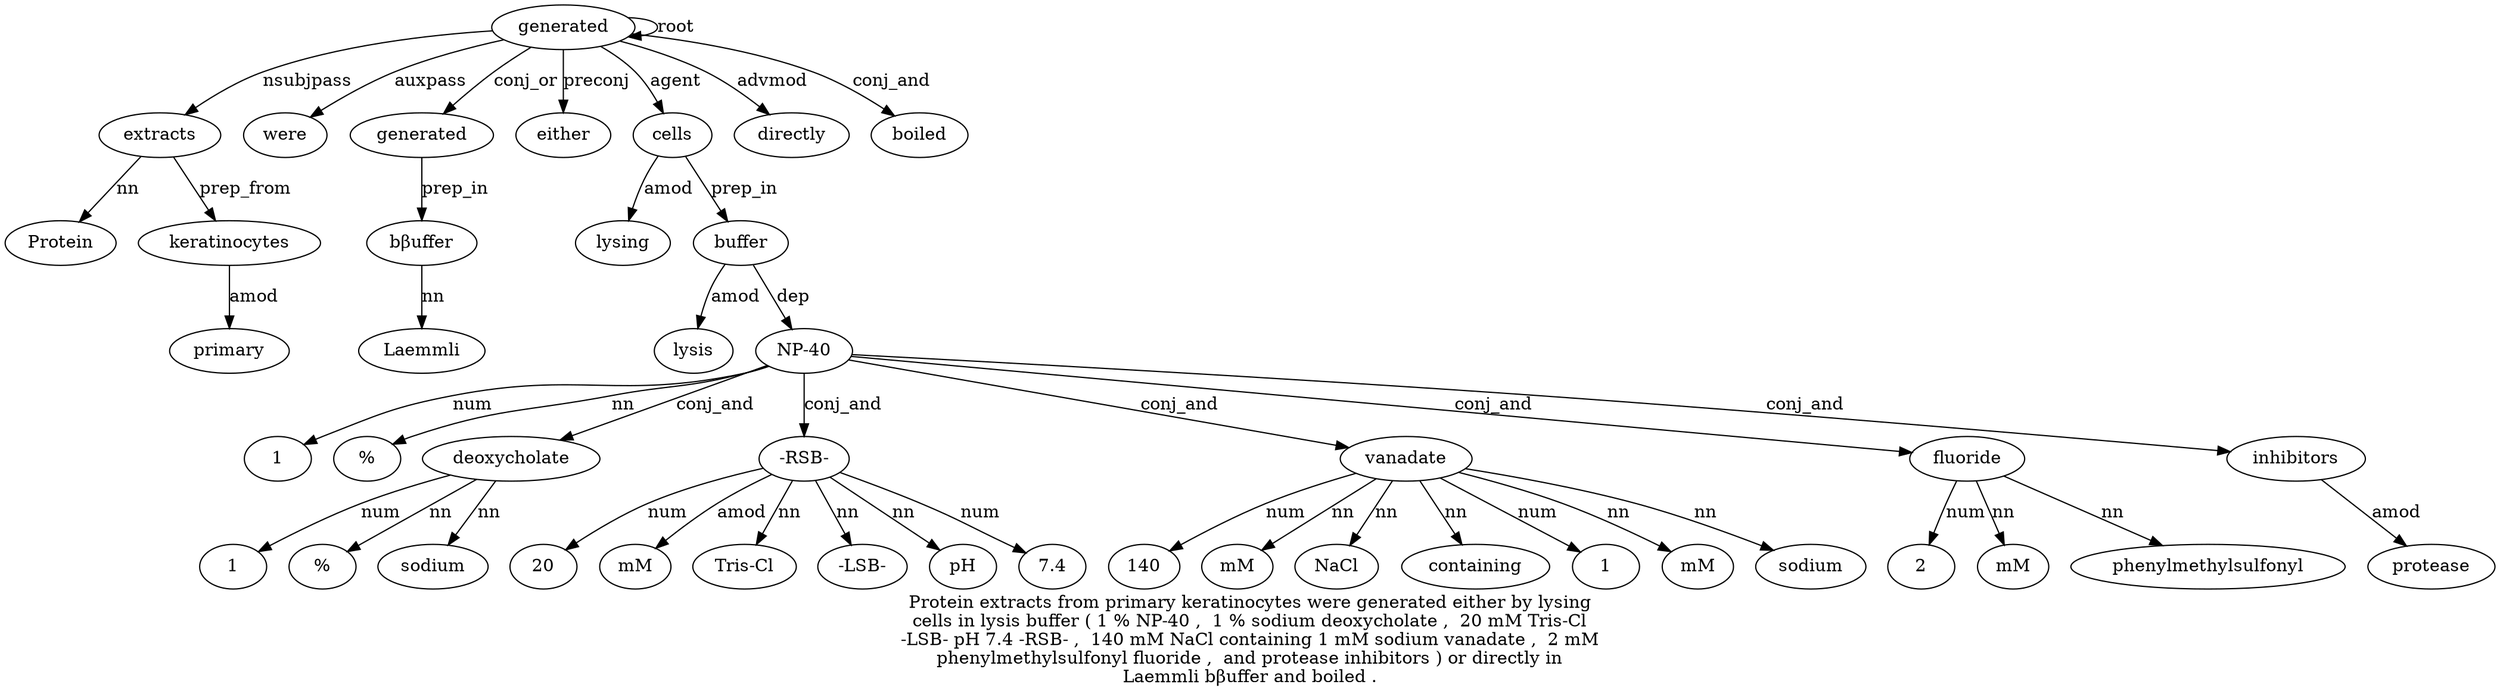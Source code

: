 digraph "Protein extracts from primary keratinocytes were generated either by lysing cells in lysis buffer ( 1 % NP-40 ,  1 % sodium deoxycholate ,  20 mM Tris-Cl -LSB- pH 7.4 -RSB- ,  140 mM NaCl containing 1 mM sodium vanadate ,  2 mM phenylmethylsulfonyl fluoride ,  and protease inhibitors ) or directly in Laemmli bβuffer and boiled ." {
label="Protein extracts from primary keratinocytes were generated either by lysing
cells in lysis buffer ( 1 % NP-40 ,  1 % sodium deoxycholate ,  20 mM Tris-Cl
-LSB- pH 7.4 -RSB- ,  140 mM NaCl containing 1 mM sodium vanadate ,  2 mM
phenylmethylsulfonyl fluoride ,  and protease inhibitors ) or directly in
Laemmli bβuffer and boiled .";
extracts2 [style=filled, fillcolor=white, label=extracts];
Protein1 [style=filled, fillcolor=white, label=Protein];
extracts2 -> Protein1  [label=nn];
generated7 [style=filled, fillcolor=white, label=generated];
generated7 -> extracts2  [label=nsubjpass];
keratinocytes5 [style=filled, fillcolor=white, label=keratinocytes];
primary4 [style=filled, fillcolor=white, label=primary];
keratinocytes5 -> primary4  [label=amod];
extracts2 -> keratinocytes5  [label=prep_from];
were6 [style=filled, fillcolor=white, label=were];
generated7 -> were6  [label=auxpass];
generated7 -> generated7  [label=root];
"generated7'" [style=filled, fillcolor=white, label=generated];
generated7 -> "generated7'"  [label=conj_or];
either8 [style=filled, fillcolor=white, label=either];
generated7 -> either8  [label=preconj];
cells11 [style=filled, fillcolor=white, label=cells];
lysing10 [style=filled, fillcolor=white, label=lysing];
cells11 -> lysing10  [label=amod];
generated7 -> cells11  [label=agent];
buffer14 [style=filled, fillcolor=white, label=buffer];
lysis13 [style=filled, fillcolor=white, label=lysis];
buffer14 -> lysis13  [label=amod];
cells11 -> buffer14  [label=prep_in];
"NP-4018" [style=filled, fillcolor=white, label="NP-40"];
116 [style=filled, fillcolor=white, label=1];
"NP-4018" -> 116  [label=num];
"%17" [style=filled, fillcolor=white, label="%"];
"NP-4018" -> "%17"  [label=nn];
buffer14 -> "NP-4018"  [label=dep];
deoxycholate23 [style=filled, fillcolor=white, label=deoxycholate];
120 [style=filled, fillcolor=white, label=1];
deoxycholate23 -> 120  [label=num];
"%21" [style=filled, fillcolor=white, label="%"];
deoxycholate23 -> "%21"  [label=nn];
sodium22 [style=filled, fillcolor=white, label=sodium];
deoxycholate23 -> sodium22  [label=nn];
"NP-4018" -> deoxycholate23  [label=conj_and];
"-RSB-31" [style=filled, fillcolor=white, label="-RSB-"];
2025 [style=filled, fillcolor=white, label=20];
"-RSB-31" -> 2025  [label=num];
mM26 [style=filled, fillcolor=white, label=mM];
"-RSB-31" -> mM26  [label=amod];
"Tris-Cl27" [style=filled, fillcolor=white, label="Tris-Cl"];
"-RSB-31" -> "Tris-Cl27"  [label=nn];
"-LSB-28" [style=filled, fillcolor=white, label="-LSB-"];
"-RSB-31" -> "-LSB-28"  [label=nn];
pH29 [style=filled, fillcolor=white, label=pH];
"-RSB-31" -> pH29  [label=nn];
"7.430" [style=filled, fillcolor=white, label="7.4"];
"-RSB-31" -> "7.430"  [label=num];
"NP-4018" -> "-RSB-31"  [label=conj_and];
vanadate40 [style=filled, fillcolor=white, label=vanadate];
14033 [style=filled, fillcolor=white, label=140];
vanadate40 -> 14033  [label=num];
mM34 [style=filled, fillcolor=white, label=mM];
vanadate40 -> mM34  [label=nn];
NaCl35 [style=filled, fillcolor=white, label=NaCl];
vanadate40 -> NaCl35  [label=nn];
containing36 [style=filled, fillcolor=white, label=containing];
vanadate40 -> containing36  [label=nn];
137 [style=filled, fillcolor=white, label=1];
vanadate40 -> 137  [label=num];
mM38 [style=filled, fillcolor=white, label=mM];
vanadate40 -> mM38  [label=nn];
sodium39 [style=filled, fillcolor=white, label=sodium];
vanadate40 -> sodium39  [label=nn];
"NP-4018" -> vanadate40  [label=conj_and];
fluoride45 [style=filled, fillcolor=white, label=fluoride];
24 [style=filled, fillcolor=white, label=2];
fluoride45 -> 24  [label=num];
mM43 [style=filled, fillcolor=white, label=mM];
fluoride45 -> mM43  [label=nn];
phenylmethylsulfonyl44 [style=filled, fillcolor=white, label=phenylmethylsulfonyl];
fluoride45 -> phenylmethylsulfonyl44  [label=nn];
"NP-4018" -> fluoride45  [label=conj_and];
inhibitors49 [style=filled, fillcolor=white, label=inhibitors];
protease48 [style=filled, fillcolor=white, label=protease];
inhibitors49 -> protease48  [label=amod];
"NP-4018" -> inhibitors49  [label=conj_and];
directly52 [style=filled, fillcolor=white, label=directly];
generated7 -> directly52  [label=advmod];
"bβuffer55" [style=filled, fillcolor=white, label="bβuffer"];
Laemmli54 [style=filled, fillcolor=white, label=Laemmli];
"bβuffer55" -> Laemmli54  [label=nn];
"generated7'" -> "bβuffer55"  [label=prep_in];
boiled57 [style=filled, fillcolor=white, label=boiled];
generated7 -> boiled57  [label=conj_and];
}
